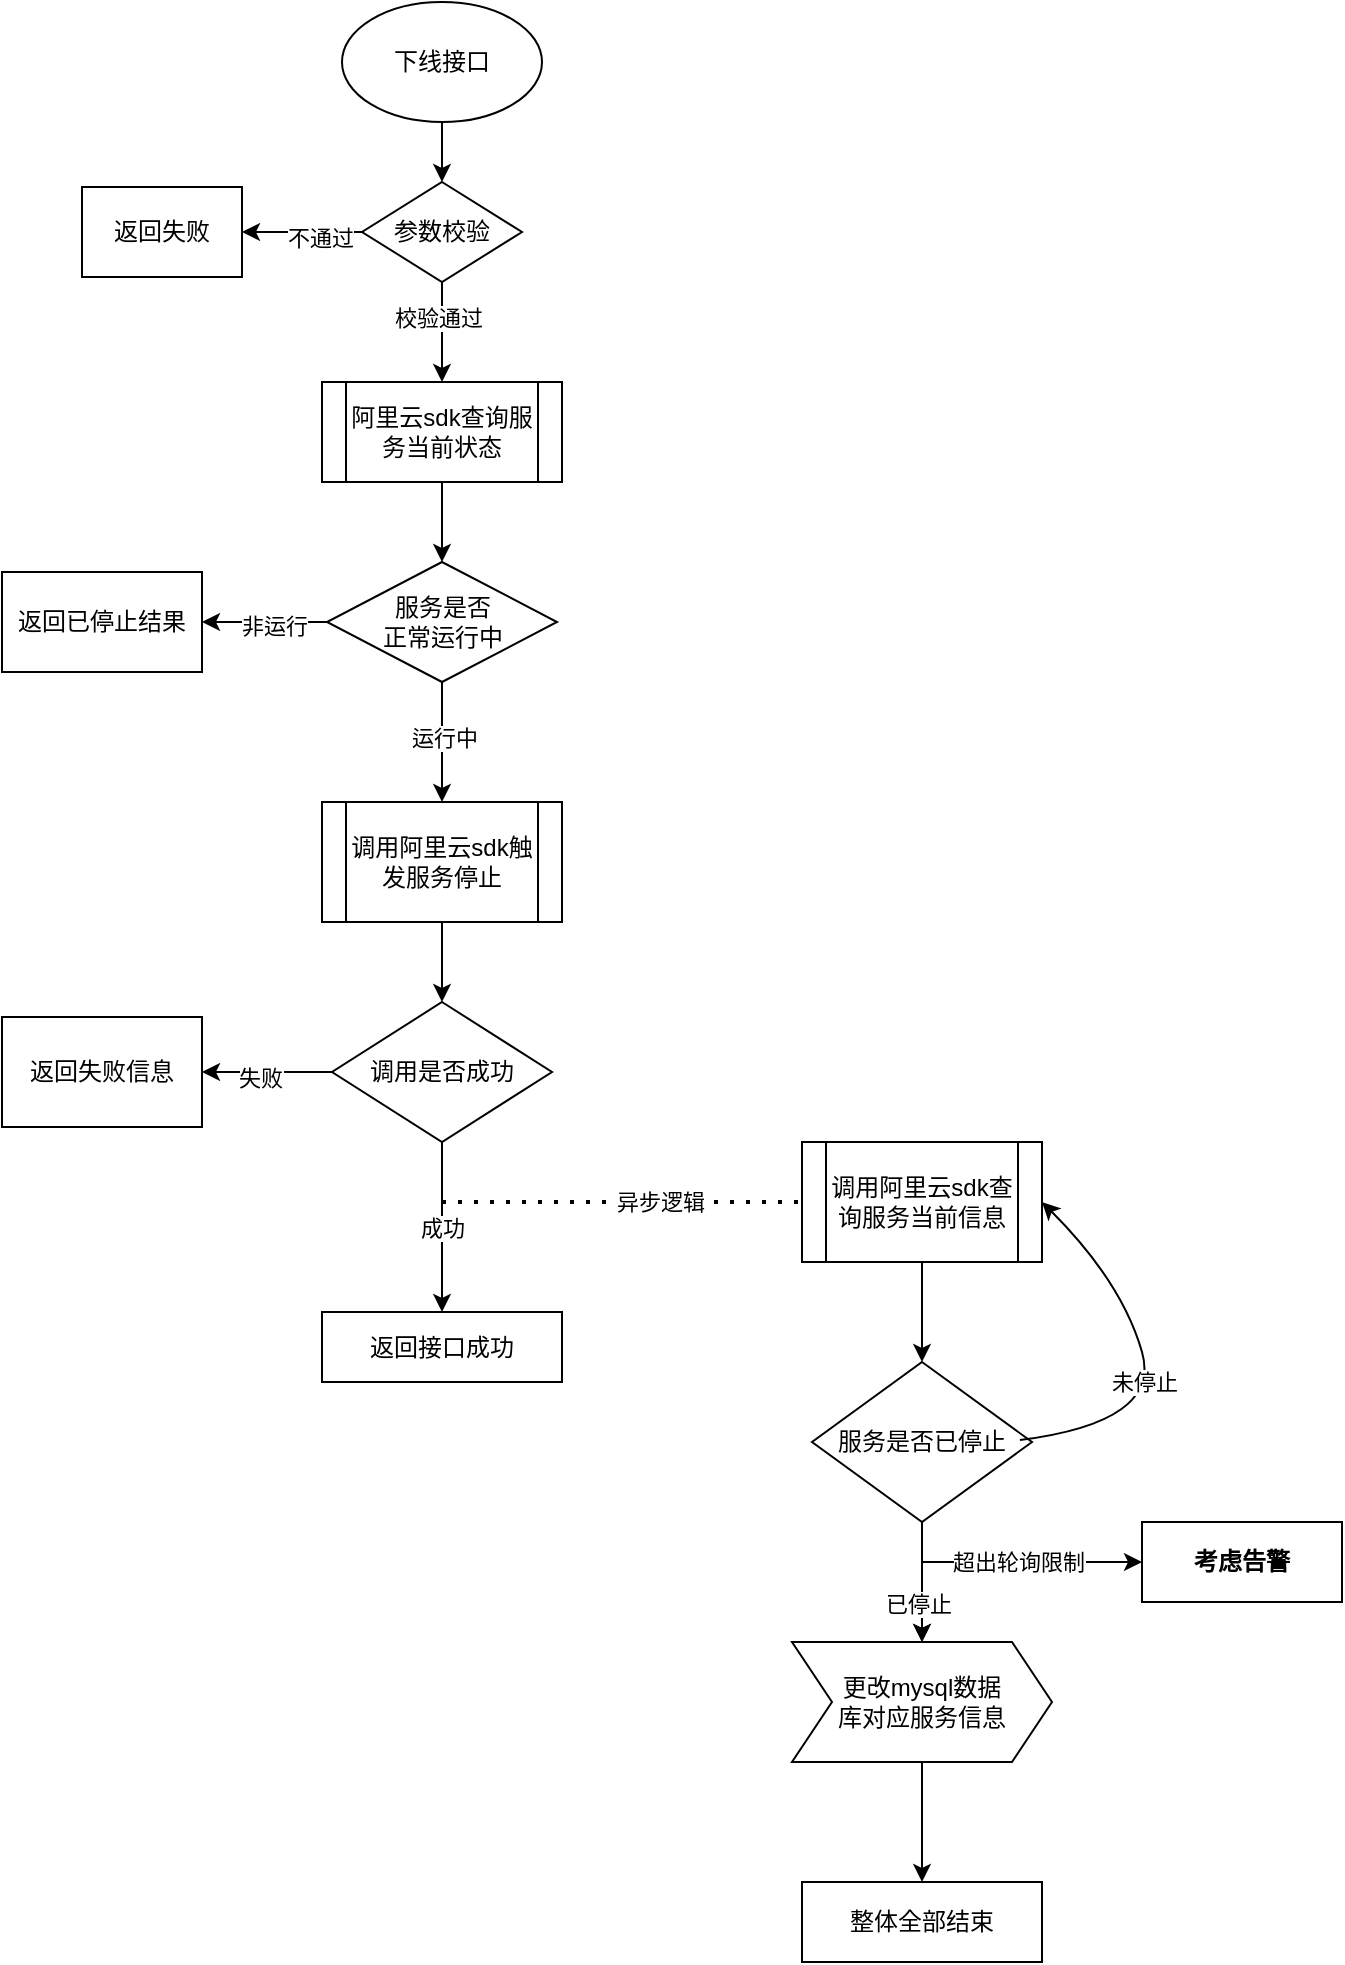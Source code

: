 <mxfile version="24.7.7">
  <diagram name="第 1 页" id="A9rHL_Slm2XhbdOv5Oo1">
    <mxGraphModel dx="1026" dy="651" grid="1" gridSize="10" guides="1" tooltips="1" connect="1" arrows="1" fold="1" page="1" pageScale="1" pageWidth="827" pageHeight="1169" math="0" shadow="0">
      <root>
        <mxCell id="0" />
        <mxCell id="1" parent="0" />
        <mxCell id="I5W7qzTJJJn9ER3g-bew-5" value="" style="edgeStyle=orthogonalEdgeStyle;rounded=0;orthogonalLoop=1;jettySize=auto;html=1;" edge="1" parent="1" source="I5W7qzTJJJn9ER3g-bew-1" target="I5W7qzTJJJn9ER3g-bew-4">
          <mxGeometry relative="1" as="geometry" />
        </mxCell>
        <mxCell id="I5W7qzTJJJn9ER3g-bew-1" value="下线接口" style="ellipse;whiteSpace=wrap;html=1;" vertex="1" parent="1">
          <mxGeometry x="300" y="100" width="100" height="60" as="geometry" />
        </mxCell>
        <mxCell id="I5W7qzTJJJn9ER3g-bew-10" value="" style="edgeStyle=orthogonalEdgeStyle;rounded=0;orthogonalLoop=1;jettySize=auto;html=1;" edge="1" parent="1" source="I5W7qzTJJJn9ER3g-bew-4" target="I5W7qzTJJJn9ER3g-bew-9">
          <mxGeometry relative="1" as="geometry" />
        </mxCell>
        <mxCell id="I5W7qzTJJJn9ER3g-bew-11" value="不通过" style="edgeLabel;html=1;align=center;verticalAlign=middle;resizable=0;points=[];" vertex="1" connectable="0" parent="I5W7qzTJJJn9ER3g-bew-10">
          <mxGeometry x="-0.3" y="3" relative="1" as="geometry">
            <mxPoint as="offset" />
          </mxGeometry>
        </mxCell>
        <mxCell id="I5W7qzTJJJn9ER3g-bew-13" value="" style="edgeStyle=orthogonalEdgeStyle;rounded=0;orthogonalLoop=1;jettySize=auto;html=1;" edge="1" parent="1" source="I5W7qzTJJJn9ER3g-bew-4" target="I5W7qzTJJJn9ER3g-bew-15">
          <mxGeometry relative="1" as="geometry">
            <mxPoint x="350" y="290" as="targetPoint" />
          </mxGeometry>
        </mxCell>
        <mxCell id="I5W7qzTJJJn9ER3g-bew-14" value="校验通过" style="edgeLabel;html=1;align=center;verticalAlign=middle;resizable=0;points=[];" vertex="1" connectable="0" parent="I5W7qzTJJJn9ER3g-bew-13">
          <mxGeometry x="-0.286" y="-2" relative="1" as="geometry">
            <mxPoint as="offset" />
          </mxGeometry>
        </mxCell>
        <mxCell id="I5W7qzTJJJn9ER3g-bew-4" value="参数校验" style="rhombus;whiteSpace=wrap;html=1;" vertex="1" parent="1">
          <mxGeometry x="310" y="190" width="80" height="50" as="geometry" />
        </mxCell>
        <mxCell id="I5W7qzTJJJn9ER3g-bew-9" value="返回失败" style="rounded=0;whiteSpace=wrap;html=1;" vertex="1" parent="1">
          <mxGeometry x="170" y="192.5" width="80" height="45" as="geometry" />
        </mxCell>
        <mxCell id="I5W7qzTJJJn9ER3g-bew-17" value="" style="edgeStyle=orthogonalEdgeStyle;rounded=0;orthogonalLoop=1;jettySize=auto;html=1;" edge="1" parent="1" source="I5W7qzTJJJn9ER3g-bew-15" target="I5W7qzTJJJn9ER3g-bew-16">
          <mxGeometry relative="1" as="geometry" />
        </mxCell>
        <mxCell id="I5W7qzTJJJn9ER3g-bew-15" value="阿里云sdk查询服务当前状态" style="shape=process;whiteSpace=wrap;html=1;backgroundOutline=1;" vertex="1" parent="1">
          <mxGeometry x="290" y="290" width="120" height="50" as="geometry" />
        </mxCell>
        <mxCell id="I5W7qzTJJJn9ER3g-bew-19" value="" style="edgeStyle=orthogonalEdgeStyle;rounded=0;orthogonalLoop=1;jettySize=auto;html=1;" edge="1" parent="1" source="I5W7qzTJJJn9ER3g-bew-16" target="I5W7qzTJJJn9ER3g-bew-18">
          <mxGeometry relative="1" as="geometry" />
        </mxCell>
        <mxCell id="I5W7qzTJJJn9ER3g-bew-20" value="非运行" style="edgeLabel;html=1;align=center;verticalAlign=middle;resizable=0;points=[];" vertex="1" connectable="0" parent="I5W7qzTJJJn9ER3g-bew-19">
          <mxGeometry x="-0.12" y="2" relative="1" as="geometry">
            <mxPoint x="1" as="offset" />
          </mxGeometry>
        </mxCell>
        <mxCell id="I5W7qzTJJJn9ER3g-bew-22" value="" style="edgeStyle=orthogonalEdgeStyle;rounded=0;orthogonalLoop=1;jettySize=auto;html=1;" edge="1" parent="1" source="I5W7qzTJJJn9ER3g-bew-16" target="I5W7qzTJJJn9ER3g-bew-21">
          <mxGeometry relative="1" as="geometry" />
        </mxCell>
        <mxCell id="I5W7qzTJJJn9ER3g-bew-23" value="运行中" style="edgeLabel;html=1;align=center;verticalAlign=middle;resizable=0;points=[];" vertex="1" connectable="0" parent="I5W7qzTJJJn9ER3g-bew-22">
          <mxGeometry x="-0.075" y="1" relative="1" as="geometry">
            <mxPoint as="offset" />
          </mxGeometry>
        </mxCell>
        <mxCell id="I5W7qzTJJJn9ER3g-bew-16" value="服务是否&lt;div&gt;正常运行中&lt;/div&gt;" style="rhombus;whiteSpace=wrap;html=1;" vertex="1" parent="1">
          <mxGeometry x="292.5" y="380" width="115" height="60" as="geometry" />
        </mxCell>
        <mxCell id="I5W7qzTJJJn9ER3g-bew-18" value="返回已停止结果" style="rounded=0;whiteSpace=wrap;html=1;" vertex="1" parent="1">
          <mxGeometry x="130" y="385" width="100" height="50" as="geometry" />
        </mxCell>
        <mxCell id="I5W7qzTJJJn9ER3g-bew-25" value="" style="edgeStyle=orthogonalEdgeStyle;rounded=0;orthogonalLoop=1;jettySize=auto;html=1;" edge="1" parent="1" source="I5W7qzTJJJn9ER3g-bew-21" target="I5W7qzTJJJn9ER3g-bew-24">
          <mxGeometry relative="1" as="geometry" />
        </mxCell>
        <mxCell id="I5W7qzTJJJn9ER3g-bew-21" value="调用阿里云sdk触发服务停止" style="shape=process;whiteSpace=wrap;html=1;backgroundOutline=1;" vertex="1" parent="1">
          <mxGeometry x="290" y="500" width="120" height="60" as="geometry" />
        </mxCell>
        <mxCell id="I5W7qzTJJJn9ER3g-bew-27" value="" style="edgeStyle=orthogonalEdgeStyle;rounded=0;orthogonalLoop=1;jettySize=auto;html=1;" edge="1" parent="1" source="I5W7qzTJJJn9ER3g-bew-24" target="I5W7qzTJJJn9ER3g-bew-26">
          <mxGeometry relative="1" as="geometry" />
        </mxCell>
        <mxCell id="I5W7qzTJJJn9ER3g-bew-28" value="失败" style="edgeLabel;html=1;align=center;verticalAlign=middle;resizable=0;points=[];" vertex="1" connectable="0" parent="I5W7qzTJJJn9ER3g-bew-27">
          <mxGeometry x="0.12" y="3" relative="1" as="geometry">
            <mxPoint as="offset" />
          </mxGeometry>
        </mxCell>
        <mxCell id="I5W7qzTJJJn9ER3g-bew-30" value="成功" style="edgeStyle=orthogonalEdgeStyle;rounded=0;orthogonalLoop=1;jettySize=auto;html=1;" edge="1" parent="1" source="I5W7qzTJJJn9ER3g-bew-24" target="I5W7qzTJJJn9ER3g-bew-29">
          <mxGeometry relative="1" as="geometry" />
        </mxCell>
        <mxCell id="I5W7qzTJJJn9ER3g-bew-24" value="调用是否成功" style="rhombus;whiteSpace=wrap;html=1;" vertex="1" parent="1">
          <mxGeometry x="295" y="600" width="110" height="70" as="geometry" />
        </mxCell>
        <mxCell id="I5W7qzTJJJn9ER3g-bew-26" value="返回失败信息" style="whiteSpace=wrap;html=1;" vertex="1" parent="1">
          <mxGeometry x="130" y="607.5" width="100" height="55" as="geometry" />
        </mxCell>
        <mxCell id="I5W7qzTJJJn9ER3g-bew-29" value="返回接口成功" style="whiteSpace=wrap;html=1;" vertex="1" parent="1">
          <mxGeometry x="290" y="755" width="120" height="35" as="geometry" />
        </mxCell>
        <mxCell id="I5W7qzTJJJn9ER3g-bew-31" value="" style="endArrow=none;dashed=1;html=1;dashPattern=1 3;strokeWidth=2;rounded=0;" edge="1" parent="1">
          <mxGeometry width="50" height="50" relative="1" as="geometry">
            <mxPoint x="350" y="700" as="sourcePoint" />
            <mxPoint x="530" y="700" as="targetPoint" />
          </mxGeometry>
        </mxCell>
        <mxCell id="I5W7qzTJJJn9ER3g-bew-32" value="异步逻辑" style="edgeLabel;html=1;align=center;verticalAlign=middle;resizable=0;points=[];" vertex="1" connectable="0" parent="I5W7qzTJJJn9ER3g-bew-31">
          <mxGeometry x="0.211" relative="1" as="geometry">
            <mxPoint as="offset" />
          </mxGeometry>
        </mxCell>
        <mxCell id="I5W7qzTJJJn9ER3g-bew-36" value="" style="edgeStyle=orthogonalEdgeStyle;rounded=0;orthogonalLoop=1;jettySize=auto;html=1;" edge="1" parent="1" source="I5W7qzTJJJn9ER3g-bew-34" target="I5W7qzTJJJn9ER3g-bew-35">
          <mxGeometry relative="1" as="geometry" />
        </mxCell>
        <mxCell id="I5W7qzTJJJn9ER3g-bew-34" value="调用阿里云sdk查询服务当前信息" style="shape=process;whiteSpace=wrap;html=1;backgroundOutline=1;" vertex="1" parent="1">
          <mxGeometry x="530" y="670" width="120" height="60" as="geometry" />
        </mxCell>
        <mxCell id="I5W7qzTJJJn9ER3g-bew-40" value="" style="edgeStyle=orthogonalEdgeStyle;rounded=0;orthogonalLoop=1;jettySize=auto;html=1;" edge="1" parent="1" source="I5W7qzTJJJn9ER3g-bew-35" target="I5W7qzTJJJn9ER3g-bew-39">
          <mxGeometry relative="1" as="geometry" />
        </mxCell>
        <mxCell id="I5W7qzTJJJn9ER3g-bew-41" value="" style="edgeStyle=orthogonalEdgeStyle;rounded=0;orthogonalLoop=1;jettySize=auto;html=1;" edge="1" parent="1" source="I5W7qzTJJJn9ER3g-bew-35" target="I5W7qzTJJJn9ER3g-bew-39">
          <mxGeometry relative="1" as="geometry" />
        </mxCell>
        <mxCell id="I5W7qzTJJJn9ER3g-bew-43" value="已停止" style="edgeLabel;html=1;align=center;verticalAlign=middle;resizable=0;points=[];" vertex="1" connectable="0" parent="I5W7qzTJJJn9ER3g-bew-41">
          <mxGeometry x="0.367" y="-2" relative="1" as="geometry">
            <mxPoint as="offset" />
          </mxGeometry>
        </mxCell>
        <mxCell id="I5W7qzTJJJn9ER3g-bew-35" value="服务是否已停止" style="rhombus;whiteSpace=wrap;html=1;" vertex="1" parent="1">
          <mxGeometry x="535" y="780" width="110" height="80" as="geometry" />
        </mxCell>
        <mxCell id="I5W7qzTJJJn9ER3g-bew-37" value="" style="curved=1;endArrow=classic;html=1;rounded=0;exitX=0.945;exitY=0.488;exitDx=0;exitDy=0;exitPerimeter=0;entryX=1;entryY=0.5;entryDx=0;entryDy=0;" edge="1" parent="1" source="I5W7qzTJJJn9ER3g-bew-35" target="I5W7qzTJJJn9ER3g-bew-34">
          <mxGeometry width="50" height="50" relative="1" as="geometry">
            <mxPoint x="660" y="810" as="sourcePoint" />
            <mxPoint x="710" y="760" as="targetPoint" />
            <Array as="points">
              <mxPoint x="710" y="810" />
              <mxPoint x="690" y="740" />
            </Array>
          </mxGeometry>
        </mxCell>
        <mxCell id="I5W7qzTJJJn9ER3g-bew-38" value="未停止" style="edgeLabel;html=1;align=center;verticalAlign=middle;resizable=0;points=[];" vertex="1" connectable="0" parent="I5W7qzTJJJn9ER3g-bew-37">
          <mxGeometry x="-0.071" y="3" relative="1" as="geometry">
            <mxPoint as="offset" />
          </mxGeometry>
        </mxCell>
        <mxCell id="I5W7qzTJJJn9ER3g-bew-48" value="" style="edgeStyle=orthogonalEdgeStyle;rounded=0;orthogonalLoop=1;jettySize=auto;html=1;" edge="1" parent="1" source="I5W7qzTJJJn9ER3g-bew-39" target="I5W7qzTJJJn9ER3g-bew-47">
          <mxGeometry relative="1" as="geometry" />
        </mxCell>
        <mxCell id="I5W7qzTJJJn9ER3g-bew-39" value="更改mysql数据&lt;div&gt;库对应服务信息&lt;/div&gt;" style="shape=step;perimeter=stepPerimeter;whiteSpace=wrap;html=1;fixedSize=1;" vertex="1" parent="1">
          <mxGeometry x="525" y="920" width="130" height="60" as="geometry" />
        </mxCell>
        <mxCell id="I5W7qzTJJJn9ER3g-bew-44" value="&lt;b&gt;考虑告警&lt;/b&gt;" style="rounded=0;whiteSpace=wrap;html=1;" vertex="1" parent="1">
          <mxGeometry x="700" y="860" width="100" height="40" as="geometry" />
        </mxCell>
        <mxCell id="I5W7qzTJJJn9ER3g-bew-45" value="" style="endArrow=classic;html=1;rounded=0;" edge="1" parent="1" target="I5W7qzTJJJn9ER3g-bew-44">
          <mxGeometry width="50" height="50" relative="1" as="geometry">
            <mxPoint x="590" y="880" as="sourcePoint" />
            <mxPoint x="670" y="850" as="targetPoint" />
          </mxGeometry>
        </mxCell>
        <mxCell id="I5W7qzTJJJn9ER3g-bew-46" value="超出轮询限制" style="edgeLabel;html=1;align=center;verticalAlign=middle;resizable=0;points=[];" vertex="1" connectable="0" parent="I5W7qzTJJJn9ER3g-bew-45">
          <mxGeometry x="-0.127" relative="1" as="geometry">
            <mxPoint as="offset" />
          </mxGeometry>
        </mxCell>
        <mxCell id="I5W7qzTJJJn9ER3g-bew-47" value="整体全部结束" style="whiteSpace=wrap;html=1;" vertex="1" parent="1">
          <mxGeometry x="530" y="1040" width="120" height="40" as="geometry" />
        </mxCell>
      </root>
    </mxGraphModel>
  </diagram>
</mxfile>
